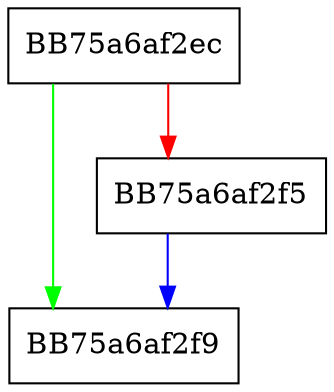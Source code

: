 digraph GetActualData {
  node [shape="box"];
  graph [splines=ortho];
  BB75a6af2ec -> BB75a6af2f9 [color="green"];
  BB75a6af2ec -> BB75a6af2f5 [color="red"];
  BB75a6af2f5 -> BB75a6af2f9 [color="blue"];
}